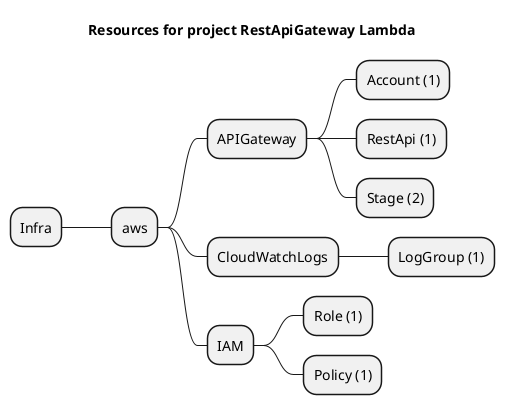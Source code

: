 @startmindmap
title Resources for project RestApiGateway Lambda
skinparam monochrome true
+ Infra
++ aws
+++ APIGateway
++++ Account (1)
++++ RestApi (1)
++++ Stage (2)
+++ CloudWatchLogs
++++ LogGroup (1)
+++ IAM
++++ Role (1)
++++ Policy (1)
@endmindmap